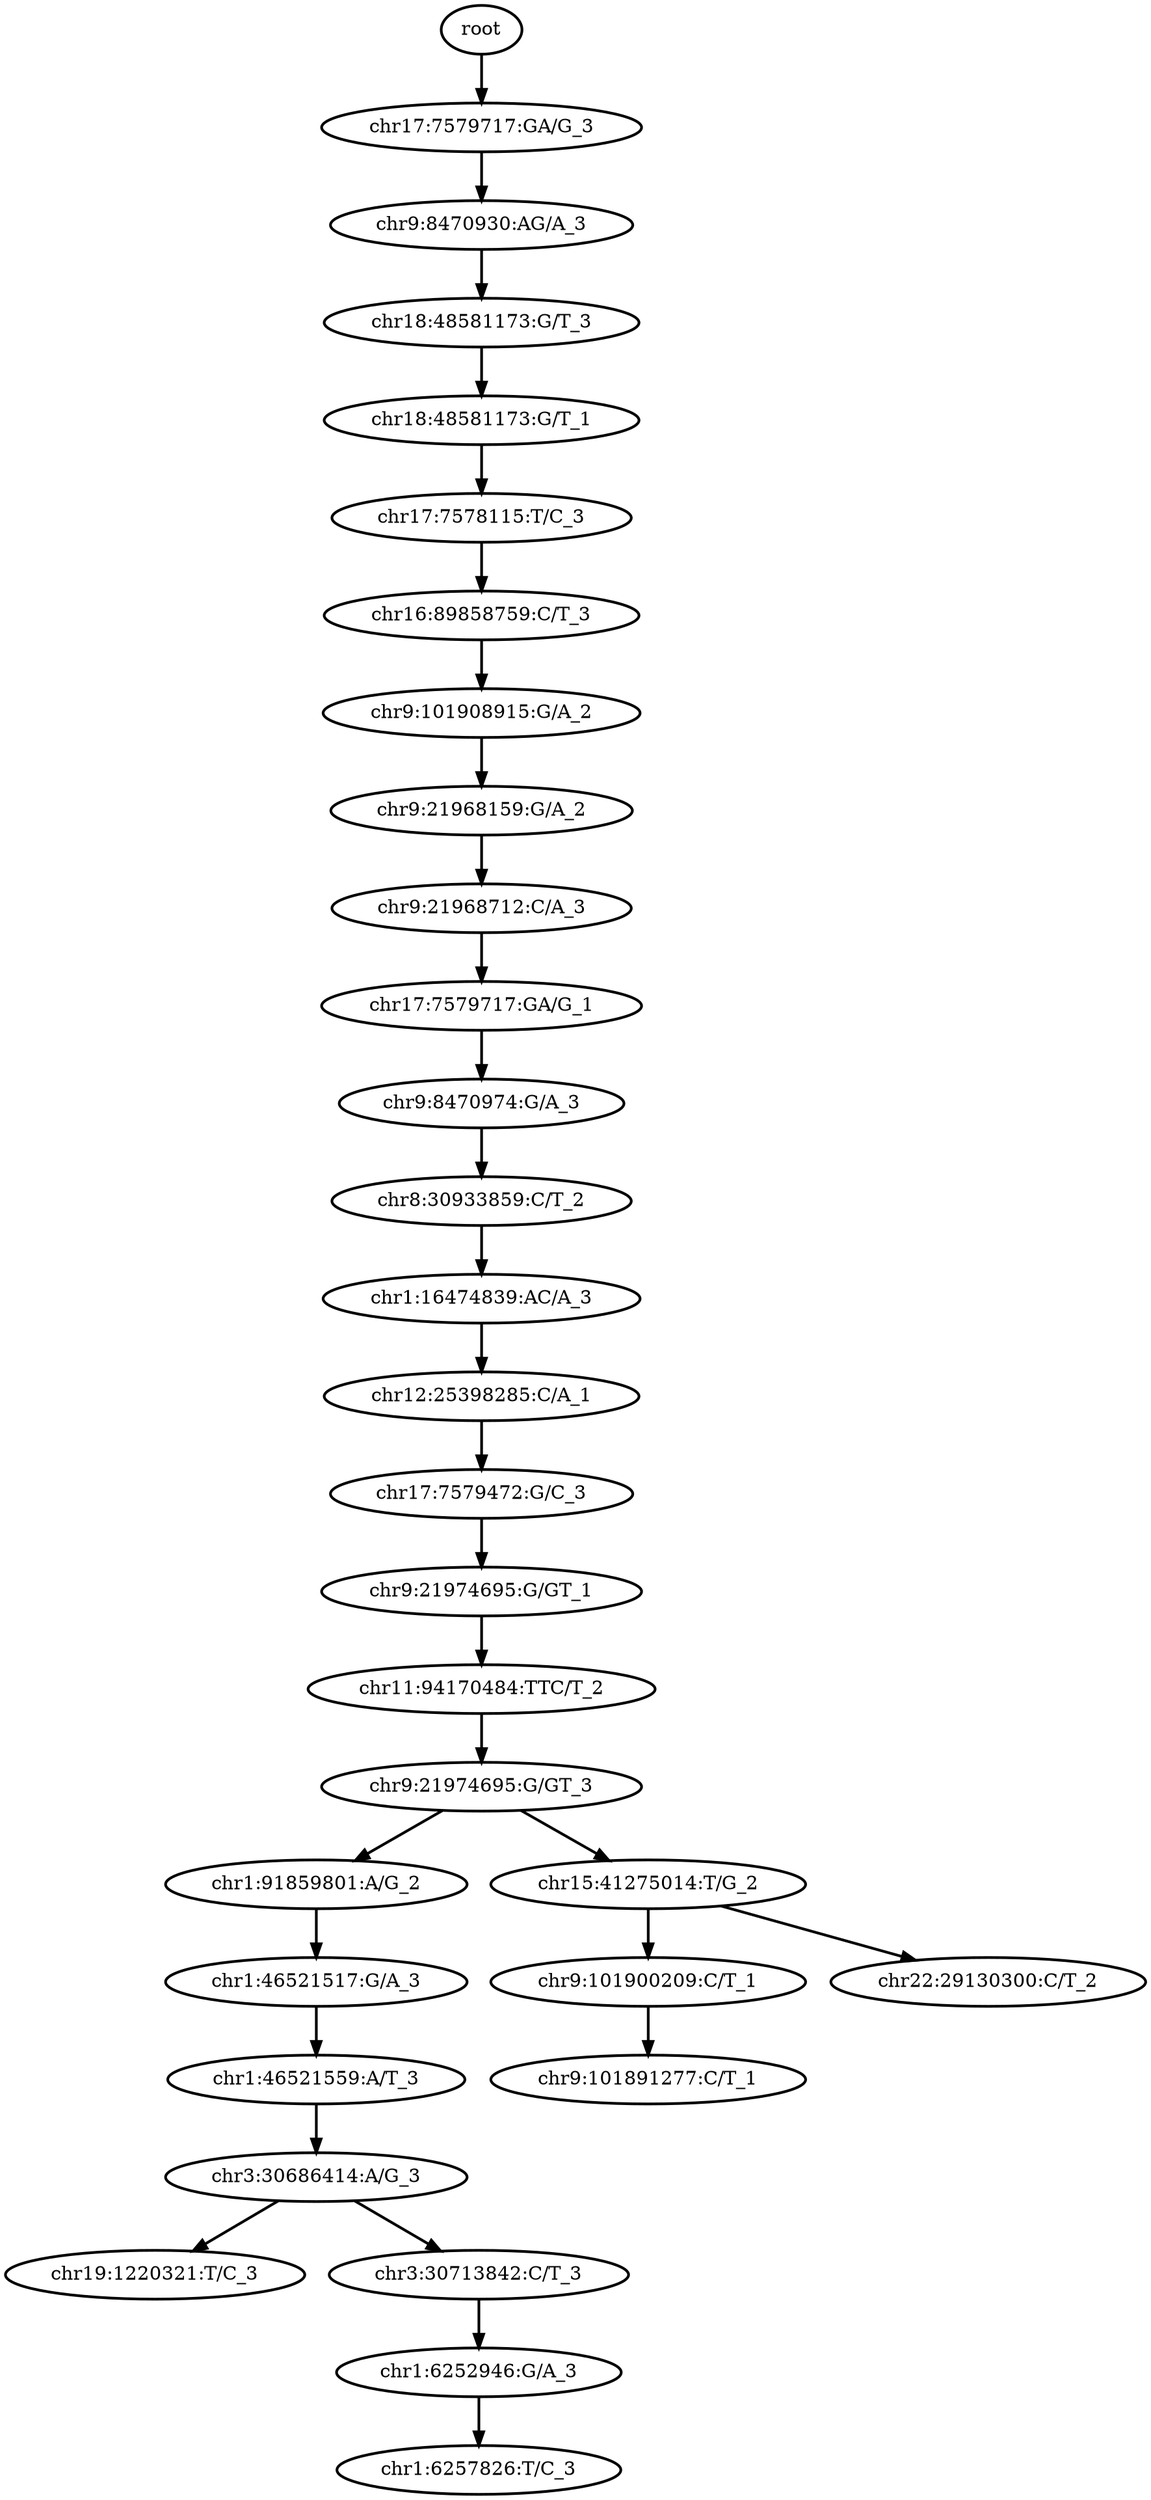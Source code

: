 digraph N {
	overlap="false"
	rankdir="TB"
	0 [label="root", style="bold"];
	1 [label="chr17:7579717:GA/G_3", style="bold"];
	2 [label="chr9:8470930:AG/A_3", style="bold"];
	3 [label="chr18:48581173:G/T_3", style="bold"];
	4 [label="chr18:48581173:G/T_1", style="bold"];
	5 [label="chr17:7578115:T/C_3", style="bold"];
	6 [label="chr16:89858759:C/T_3", style="bold"];
	7 [label="chr9:101908915:G/A_2", style="bold"];
	8 [label="chr9:21968159:G/A_2", style="bold"];
	9 [label="chr9:21968712:C/A_3", style="bold"];
	10 [label="chr17:7579717:GA/G_1", style="bold"];
	11 [label="chr9:8470974:G/A_3", style="bold"];
	12 [label="chr8:30933859:C/T_2", style="bold"];
	13 [label="chr1:16474839:AC/A_3", style="bold"];
	14 [label="chr12:25398285:C/A_1", style="bold"];
	15 [label="chr17:7579472:G/C_3", style="bold"];
	16 [label="chr9:21974695:G/GT_1", style="bold"];
	17 [label="chr11:94170484:TTC/T_2", style="bold"];
	18 [label="chr9:21974695:G/GT_3", style="bold"];
	19 [label="chr1:91859801:A/G_2", style="bold"];
	20 [label="chr1:46521517:G/A_3", style="bold"];
	21 [label="chr1:46521559:A/T_3", style="bold"];
	22 [label="chr3:30686414:A/G_3", style="bold"];
	23 [label="chr19:1220321:T/C_3", style="bold"];
	24 [label="chr15:41275014:T/G_2", style="bold"];
	25 [label="chr9:101900209:C/T_1", style="bold"];
	26 [label="chr9:101891277:C/T_1", style="bold"];
	27 [label="chr3:30713842:C/T_3", style="bold"];
	28 [label="chr1:6252946:G/A_3", style="bold"];
	29 [label="chr1:6257826:T/C_3", style="bold"];
	30 [label="chr22:29130300:C/T_2", style="bold"];
	0 -> 1 [style="bold"];
	1 -> 2 [style="bold"];
	2 -> 3 [style="bold"];
	3 -> 4 [style="bold"];
	4 -> 5 [style="bold"];
	5 -> 6 [style="bold"];
	6 -> 7 [style="bold"];
	7 -> 8 [style="bold"];
	8 -> 9 [style="bold"];
	9 -> 10 [style="bold"];
	10 -> 11 [style="bold"];
	11 -> 12 [style="bold"];
	12 -> 13 [style="bold"];
	13 -> 14 [style="bold"];
	14 -> 15 [style="bold"];
	15 -> 16 [style="bold"];
	16 -> 17 [style="bold"];
	17 -> 18 [style="bold"];
	18 -> 19 [style="bold"];
	18 -> 24 [style="bold"];
	19 -> 20 [style="bold"];
	20 -> 21 [style="bold"];
	21 -> 22 [style="bold"];
	22 -> 23 [style="bold"];
	22 -> 27 [style="bold"];
	24 -> 25 [style="bold"];
	24 -> 30 [style="bold"];
	25 -> 26 [style="bold"];
	27 -> 28 [style="bold"];
	28 -> 29 [style="bold"];
}